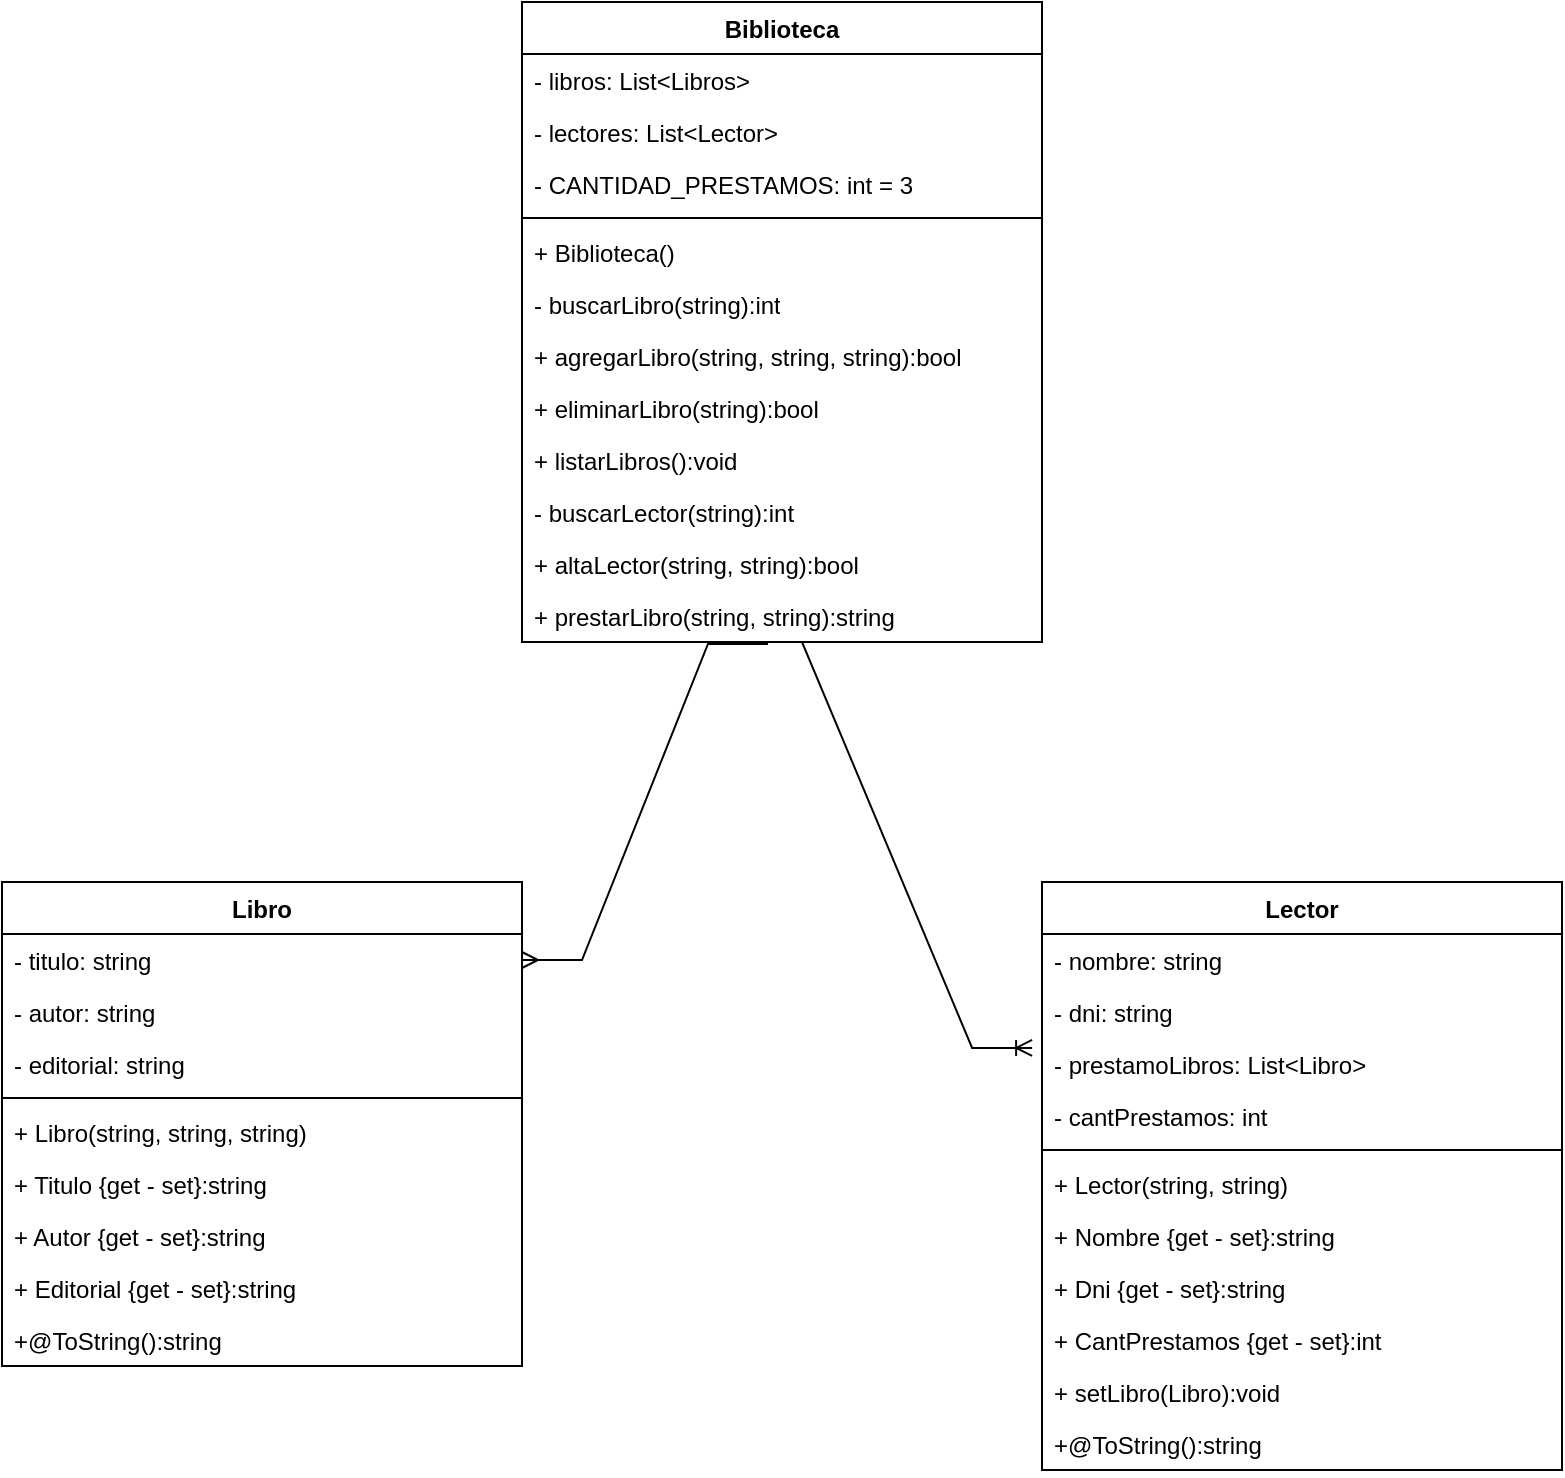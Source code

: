 <mxfile version="21.7.5" type="device">
  <diagram name="Página-1" id="VPXiJj_k7jEFQ28Y2yFN">
    <mxGraphModel dx="2514" dy="882" grid="1" gridSize="10" guides="1" tooltips="1" connect="1" arrows="1" fold="1" page="1" pageScale="1" pageWidth="827" pageHeight="1169" math="0" shadow="0">
      <root>
        <mxCell id="0" />
        <mxCell id="1" parent="0" />
        <mxCell id="PfjioIxoCQq6KNf53VvJ-3" value="Biblioteca" style="swimlane;fontStyle=1;align=center;verticalAlign=top;childLayout=stackLayout;horizontal=1;startSize=26;horizontalStack=0;resizeParent=1;resizeParentMax=0;resizeLast=0;collapsible=1;marginBottom=0;whiteSpace=wrap;html=1;" vertex="1" parent="1">
          <mxGeometry x="120" y="90" width="260" height="320" as="geometry" />
        </mxCell>
        <mxCell id="PfjioIxoCQq6KNf53VvJ-4" value="- libros: List&amp;lt;Libros&amp;gt;" style="text;strokeColor=none;fillColor=none;align=left;verticalAlign=top;spacingLeft=4;spacingRight=4;overflow=hidden;rotatable=0;points=[[0,0.5],[1,0.5]];portConstraint=eastwest;whiteSpace=wrap;html=1;" vertex="1" parent="PfjioIxoCQq6KNf53VvJ-3">
          <mxGeometry y="26" width="260" height="26" as="geometry" />
        </mxCell>
        <mxCell id="PfjioIxoCQq6KNf53VvJ-7" value="- lectores: List&amp;lt;Lector&amp;gt;" style="text;strokeColor=none;fillColor=none;align=left;verticalAlign=top;spacingLeft=4;spacingRight=4;overflow=hidden;rotatable=0;points=[[0,0.5],[1,0.5]];portConstraint=eastwest;whiteSpace=wrap;html=1;" vertex="1" parent="PfjioIxoCQq6KNf53VvJ-3">
          <mxGeometry y="52" width="260" height="26" as="geometry" />
        </mxCell>
        <mxCell id="PfjioIxoCQq6KNf53VvJ-8" value="- CANTIDAD_PRESTAMOS: int = 3" style="text;strokeColor=none;fillColor=none;align=left;verticalAlign=top;spacingLeft=4;spacingRight=4;overflow=hidden;rotatable=0;points=[[0,0.5],[1,0.5]];portConstraint=eastwest;whiteSpace=wrap;html=1;" vertex="1" parent="PfjioIxoCQq6KNf53VvJ-3">
          <mxGeometry y="78" width="260" height="26" as="geometry" />
        </mxCell>
        <mxCell id="PfjioIxoCQq6KNf53VvJ-5" value="" style="line;strokeWidth=1;fillColor=none;align=left;verticalAlign=middle;spacingTop=-1;spacingLeft=3;spacingRight=3;rotatable=0;labelPosition=right;points=[];portConstraint=eastwest;strokeColor=inherit;" vertex="1" parent="PfjioIxoCQq6KNf53VvJ-3">
          <mxGeometry y="104" width="260" height="8" as="geometry" />
        </mxCell>
        <mxCell id="PfjioIxoCQq6KNf53VvJ-6" value="+ Biblioteca()" style="text;strokeColor=none;fillColor=none;align=left;verticalAlign=top;spacingLeft=4;spacingRight=4;overflow=hidden;rotatable=0;points=[[0,0.5],[1,0.5]];portConstraint=eastwest;whiteSpace=wrap;html=1;" vertex="1" parent="PfjioIxoCQq6KNf53VvJ-3">
          <mxGeometry y="112" width="260" height="26" as="geometry" />
        </mxCell>
        <mxCell id="PfjioIxoCQq6KNf53VvJ-9" value="- buscarLibro(string):int" style="text;strokeColor=none;fillColor=none;align=left;verticalAlign=top;spacingLeft=4;spacingRight=4;overflow=hidden;rotatable=0;points=[[0,0.5],[1,0.5]];portConstraint=eastwest;whiteSpace=wrap;html=1;" vertex="1" parent="PfjioIxoCQq6KNf53VvJ-3">
          <mxGeometry y="138" width="260" height="26" as="geometry" />
        </mxCell>
        <mxCell id="PfjioIxoCQq6KNf53VvJ-10" value="+ agregarLibro(string, string, string):bool" style="text;strokeColor=none;fillColor=none;align=left;verticalAlign=top;spacingLeft=4;spacingRight=4;overflow=hidden;rotatable=0;points=[[0,0.5],[1,0.5]];portConstraint=eastwest;whiteSpace=wrap;html=1;" vertex="1" parent="PfjioIxoCQq6KNf53VvJ-3">
          <mxGeometry y="164" width="260" height="26" as="geometry" />
        </mxCell>
        <mxCell id="PfjioIxoCQq6KNf53VvJ-11" value="+ eliminarLibro(string):bool" style="text;strokeColor=none;fillColor=none;align=left;verticalAlign=top;spacingLeft=4;spacingRight=4;overflow=hidden;rotatable=0;points=[[0,0.5],[1,0.5]];portConstraint=eastwest;whiteSpace=wrap;html=1;" vertex="1" parent="PfjioIxoCQq6KNf53VvJ-3">
          <mxGeometry y="190" width="260" height="26" as="geometry" />
        </mxCell>
        <mxCell id="PfjioIxoCQq6KNf53VvJ-12" value="+ listarLibros():void" style="text;strokeColor=none;fillColor=none;align=left;verticalAlign=top;spacingLeft=4;spacingRight=4;overflow=hidden;rotatable=0;points=[[0,0.5],[1,0.5]];portConstraint=eastwest;whiteSpace=wrap;html=1;" vertex="1" parent="PfjioIxoCQq6KNf53VvJ-3">
          <mxGeometry y="216" width="260" height="26" as="geometry" />
        </mxCell>
        <mxCell id="PfjioIxoCQq6KNf53VvJ-13" value="- buscarLector(string):int" style="text;strokeColor=none;fillColor=none;align=left;verticalAlign=top;spacingLeft=4;spacingRight=4;overflow=hidden;rotatable=0;points=[[0,0.5],[1,0.5]];portConstraint=eastwest;whiteSpace=wrap;html=1;" vertex="1" parent="PfjioIxoCQq6KNf53VvJ-3">
          <mxGeometry y="242" width="260" height="26" as="geometry" />
        </mxCell>
        <mxCell id="PfjioIxoCQq6KNf53VvJ-14" value="+ altaLector(string, string):bool" style="text;strokeColor=none;fillColor=none;align=left;verticalAlign=top;spacingLeft=4;spacingRight=4;overflow=hidden;rotatable=0;points=[[0,0.5],[1,0.5]];portConstraint=eastwest;whiteSpace=wrap;html=1;" vertex="1" parent="PfjioIxoCQq6KNf53VvJ-3">
          <mxGeometry y="268" width="260" height="26" as="geometry" />
        </mxCell>
        <mxCell id="PfjioIxoCQq6KNf53VvJ-15" value="+ prestarLibro(string, string):string" style="text;strokeColor=none;fillColor=none;align=left;verticalAlign=top;spacingLeft=4;spacingRight=4;overflow=hidden;rotatable=0;points=[[0,0.5],[1,0.5]];portConstraint=eastwest;whiteSpace=wrap;html=1;" vertex="1" parent="PfjioIxoCQq6KNf53VvJ-3">
          <mxGeometry y="294" width="260" height="26" as="geometry" />
        </mxCell>
        <mxCell id="PfjioIxoCQq6KNf53VvJ-16" value="Lector" style="swimlane;fontStyle=1;align=center;verticalAlign=top;childLayout=stackLayout;horizontal=1;startSize=26;horizontalStack=0;resizeParent=1;resizeParentMax=0;resizeLast=0;collapsible=1;marginBottom=0;whiteSpace=wrap;html=1;" vertex="1" parent="1">
          <mxGeometry x="380" y="530" width="260" height="294" as="geometry" />
        </mxCell>
        <mxCell id="PfjioIxoCQq6KNf53VvJ-17" value="- nombre: string" style="text;strokeColor=none;fillColor=none;align=left;verticalAlign=top;spacingLeft=4;spacingRight=4;overflow=hidden;rotatable=0;points=[[0,0.5],[1,0.5]];portConstraint=eastwest;whiteSpace=wrap;html=1;" vertex="1" parent="PfjioIxoCQq6KNf53VvJ-16">
          <mxGeometry y="26" width="260" height="26" as="geometry" />
        </mxCell>
        <mxCell id="PfjioIxoCQq6KNf53VvJ-18" value="- dni: string" style="text;strokeColor=none;fillColor=none;align=left;verticalAlign=top;spacingLeft=4;spacingRight=4;overflow=hidden;rotatable=0;points=[[0,0.5],[1,0.5]];portConstraint=eastwest;whiteSpace=wrap;html=1;" vertex="1" parent="PfjioIxoCQq6KNf53VvJ-16">
          <mxGeometry y="52" width="260" height="26" as="geometry" />
        </mxCell>
        <mxCell id="PfjioIxoCQq6KNf53VvJ-19" value="- prestamoLibros: List&amp;lt;Libro&amp;gt;" style="text;strokeColor=none;fillColor=none;align=left;verticalAlign=top;spacingLeft=4;spacingRight=4;overflow=hidden;rotatable=0;points=[[0,0.5],[1,0.5]];portConstraint=eastwest;whiteSpace=wrap;html=1;" vertex="1" parent="PfjioIxoCQq6KNf53VvJ-16">
          <mxGeometry y="78" width="260" height="26" as="geometry" />
        </mxCell>
        <mxCell id="PfjioIxoCQq6KNf53VvJ-29" value="- cantPrestamos: int" style="text;strokeColor=none;fillColor=none;align=left;verticalAlign=top;spacingLeft=4;spacingRight=4;overflow=hidden;rotatable=0;points=[[0,0.5],[1,0.5]];portConstraint=eastwest;whiteSpace=wrap;html=1;" vertex="1" parent="PfjioIxoCQq6KNf53VvJ-16">
          <mxGeometry y="104" width="260" height="26" as="geometry" />
        </mxCell>
        <mxCell id="PfjioIxoCQq6KNf53VvJ-20" value="" style="line;strokeWidth=1;fillColor=none;align=left;verticalAlign=middle;spacingTop=-1;spacingLeft=3;spacingRight=3;rotatable=0;labelPosition=right;points=[];portConstraint=eastwest;strokeColor=inherit;" vertex="1" parent="PfjioIxoCQq6KNf53VvJ-16">
          <mxGeometry y="130" width="260" height="8" as="geometry" />
        </mxCell>
        <mxCell id="PfjioIxoCQq6KNf53VvJ-21" value="+ Lector(string, string)" style="text;strokeColor=none;fillColor=none;align=left;verticalAlign=top;spacingLeft=4;spacingRight=4;overflow=hidden;rotatable=0;points=[[0,0.5],[1,0.5]];portConstraint=eastwest;whiteSpace=wrap;html=1;" vertex="1" parent="PfjioIxoCQq6KNf53VvJ-16">
          <mxGeometry y="138" width="260" height="26" as="geometry" />
        </mxCell>
        <mxCell id="PfjioIxoCQq6KNf53VvJ-22" value="+ Nombre {get - set}:string" style="text;strokeColor=none;fillColor=none;align=left;verticalAlign=top;spacingLeft=4;spacingRight=4;overflow=hidden;rotatable=0;points=[[0,0.5],[1,0.5]];portConstraint=eastwest;whiteSpace=wrap;html=1;" vertex="1" parent="PfjioIxoCQq6KNf53VvJ-16">
          <mxGeometry y="164" width="260" height="26" as="geometry" />
        </mxCell>
        <mxCell id="PfjioIxoCQq6KNf53VvJ-23" value="+ Dni {get - set}:string" style="text;strokeColor=none;fillColor=none;align=left;verticalAlign=top;spacingLeft=4;spacingRight=4;overflow=hidden;rotatable=0;points=[[0,0.5],[1,0.5]];portConstraint=eastwest;whiteSpace=wrap;html=1;" vertex="1" parent="PfjioIxoCQq6KNf53VvJ-16">
          <mxGeometry y="190" width="260" height="26" as="geometry" />
        </mxCell>
        <mxCell id="PfjioIxoCQq6KNf53VvJ-24" value="+ CantPrestamos {get - set}:int" style="text;strokeColor=none;fillColor=none;align=left;verticalAlign=top;spacingLeft=4;spacingRight=4;overflow=hidden;rotatable=0;points=[[0,0.5],[1,0.5]];portConstraint=eastwest;whiteSpace=wrap;html=1;" vertex="1" parent="PfjioIxoCQq6KNf53VvJ-16">
          <mxGeometry y="216" width="260" height="26" as="geometry" />
        </mxCell>
        <mxCell id="PfjioIxoCQq6KNf53VvJ-25" value="+ setLibro(Libro):void" style="text;strokeColor=none;fillColor=none;align=left;verticalAlign=top;spacingLeft=4;spacingRight=4;overflow=hidden;rotatable=0;points=[[0,0.5],[1,0.5]];portConstraint=eastwest;whiteSpace=wrap;html=1;" vertex="1" parent="PfjioIxoCQq6KNf53VvJ-16">
          <mxGeometry y="242" width="260" height="26" as="geometry" />
        </mxCell>
        <mxCell id="PfjioIxoCQq6KNf53VvJ-26" value="+@ToString():string" style="text;strokeColor=none;fillColor=none;align=left;verticalAlign=top;spacingLeft=4;spacingRight=4;overflow=hidden;rotatable=0;points=[[0,0.5],[1,0.5]];portConstraint=eastwest;whiteSpace=wrap;html=1;" vertex="1" parent="PfjioIxoCQq6KNf53VvJ-16">
          <mxGeometry y="268" width="260" height="26" as="geometry" />
        </mxCell>
        <mxCell id="PfjioIxoCQq6KNf53VvJ-42" value="Libro" style="swimlane;fontStyle=1;align=center;verticalAlign=top;childLayout=stackLayout;horizontal=1;startSize=26;horizontalStack=0;resizeParent=1;resizeParentMax=0;resizeLast=0;collapsible=1;marginBottom=0;whiteSpace=wrap;html=1;" vertex="1" parent="1">
          <mxGeometry x="-140" y="530" width="260" height="242" as="geometry" />
        </mxCell>
        <mxCell id="PfjioIxoCQq6KNf53VvJ-43" value="- titulo: string" style="text;strokeColor=none;fillColor=none;align=left;verticalAlign=top;spacingLeft=4;spacingRight=4;overflow=hidden;rotatable=0;points=[[0,0.5],[1,0.5]];portConstraint=eastwest;whiteSpace=wrap;html=1;" vertex="1" parent="PfjioIxoCQq6KNf53VvJ-42">
          <mxGeometry y="26" width="260" height="26" as="geometry" />
        </mxCell>
        <mxCell id="PfjioIxoCQq6KNf53VvJ-44" value="- autor: string" style="text;strokeColor=none;fillColor=none;align=left;verticalAlign=top;spacingLeft=4;spacingRight=4;overflow=hidden;rotatable=0;points=[[0,0.5],[1,0.5]];portConstraint=eastwest;whiteSpace=wrap;html=1;" vertex="1" parent="PfjioIxoCQq6KNf53VvJ-42">
          <mxGeometry y="52" width="260" height="26" as="geometry" />
        </mxCell>
        <mxCell id="PfjioIxoCQq6KNf53VvJ-45" value="- editorial: string" style="text;strokeColor=none;fillColor=none;align=left;verticalAlign=top;spacingLeft=4;spacingRight=4;overflow=hidden;rotatable=0;points=[[0,0.5],[1,0.5]];portConstraint=eastwest;whiteSpace=wrap;html=1;" vertex="1" parent="PfjioIxoCQq6KNf53VvJ-42">
          <mxGeometry y="78" width="260" height="26" as="geometry" />
        </mxCell>
        <mxCell id="PfjioIxoCQq6KNf53VvJ-47" value="" style="line;strokeWidth=1;fillColor=none;align=left;verticalAlign=middle;spacingTop=-1;spacingLeft=3;spacingRight=3;rotatable=0;labelPosition=right;points=[];portConstraint=eastwest;strokeColor=inherit;" vertex="1" parent="PfjioIxoCQq6KNf53VvJ-42">
          <mxGeometry y="104" width="260" height="8" as="geometry" />
        </mxCell>
        <mxCell id="PfjioIxoCQq6KNf53VvJ-48" value="+ Libro(string, string, string)" style="text;strokeColor=none;fillColor=none;align=left;verticalAlign=top;spacingLeft=4;spacingRight=4;overflow=hidden;rotatable=0;points=[[0,0.5],[1,0.5]];portConstraint=eastwest;whiteSpace=wrap;html=1;" vertex="1" parent="PfjioIxoCQq6KNf53VvJ-42">
          <mxGeometry y="112" width="260" height="26" as="geometry" />
        </mxCell>
        <mxCell id="PfjioIxoCQq6KNf53VvJ-49" value="+ Titulo {get - set}:string" style="text;strokeColor=none;fillColor=none;align=left;verticalAlign=top;spacingLeft=4;spacingRight=4;overflow=hidden;rotatable=0;points=[[0,0.5],[1,0.5]];portConstraint=eastwest;whiteSpace=wrap;html=1;" vertex="1" parent="PfjioIxoCQq6KNf53VvJ-42">
          <mxGeometry y="138" width="260" height="26" as="geometry" />
        </mxCell>
        <mxCell id="PfjioIxoCQq6KNf53VvJ-50" value="+ Autor {get - set}:string" style="text;strokeColor=none;fillColor=none;align=left;verticalAlign=top;spacingLeft=4;spacingRight=4;overflow=hidden;rotatable=0;points=[[0,0.5],[1,0.5]];portConstraint=eastwest;whiteSpace=wrap;html=1;" vertex="1" parent="PfjioIxoCQq6KNf53VvJ-42">
          <mxGeometry y="164" width="260" height="26" as="geometry" />
        </mxCell>
        <mxCell id="PfjioIxoCQq6KNf53VvJ-51" value="+ Editorial {get - set}:string" style="text;strokeColor=none;fillColor=none;align=left;verticalAlign=top;spacingLeft=4;spacingRight=4;overflow=hidden;rotatable=0;points=[[0,0.5],[1,0.5]];portConstraint=eastwest;whiteSpace=wrap;html=1;" vertex="1" parent="PfjioIxoCQq6KNf53VvJ-42">
          <mxGeometry y="190" width="260" height="26" as="geometry" />
        </mxCell>
        <mxCell id="PfjioIxoCQq6KNf53VvJ-53" value="+@ToString():string" style="text;strokeColor=none;fillColor=none;align=left;verticalAlign=top;spacingLeft=4;spacingRight=4;overflow=hidden;rotatable=0;points=[[0,0.5],[1,0.5]];portConstraint=eastwest;whiteSpace=wrap;html=1;" vertex="1" parent="PfjioIxoCQq6KNf53VvJ-42">
          <mxGeometry y="216" width="260" height="26" as="geometry" />
        </mxCell>
        <mxCell id="PfjioIxoCQq6KNf53VvJ-60" value="" style="edgeStyle=entityRelationEdgeStyle;fontSize=12;html=1;endArrow=ERmany;rounded=0;entryX=1;entryY=0.5;entryDx=0;entryDy=0;exitX=0.473;exitY=1.038;exitDx=0;exitDy=0;exitPerimeter=0;" edge="1" parent="1" source="PfjioIxoCQq6KNf53VvJ-15" target="PfjioIxoCQq6KNf53VvJ-43">
          <mxGeometry width="100" height="100" relative="1" as="geometry">
            <mxPoint x="-50" y="370" as="sourcePoint" />
            <mxPoint x="50" y="270" as="targetPoint" />
            <Array as="points">
              <mxPoint x="30" y="360" />
            </Array>
          </mxGeometry>
        </mxCell>
        <mxCell id="PfjioIxoCQq6KNf53VvJ-62" value="" style="edgeStyle=entityRelationEdgeStyle;fontSize=12;html=1;endArrow=ERoneToMany;rounded=0;entryX=-0.019;entryY=0.192;entryDx=0;entryDy=0;entryPerimeter=0;" edge="1" parent="1" target="PfjioIxoCQq6KNf53VvJ-19">
          <mxGeometry width="100" height="100" relative="1" as="geometry">
            <mxPoint x="230" y="410" as="sourcePoint" />
            <mxPoint x="360" y="410" as="targetPoint" />
          </mxGeometry>
        </mxCell>
      </root>
    </mxGraphModel>
  </diagram>
</mxfile>

